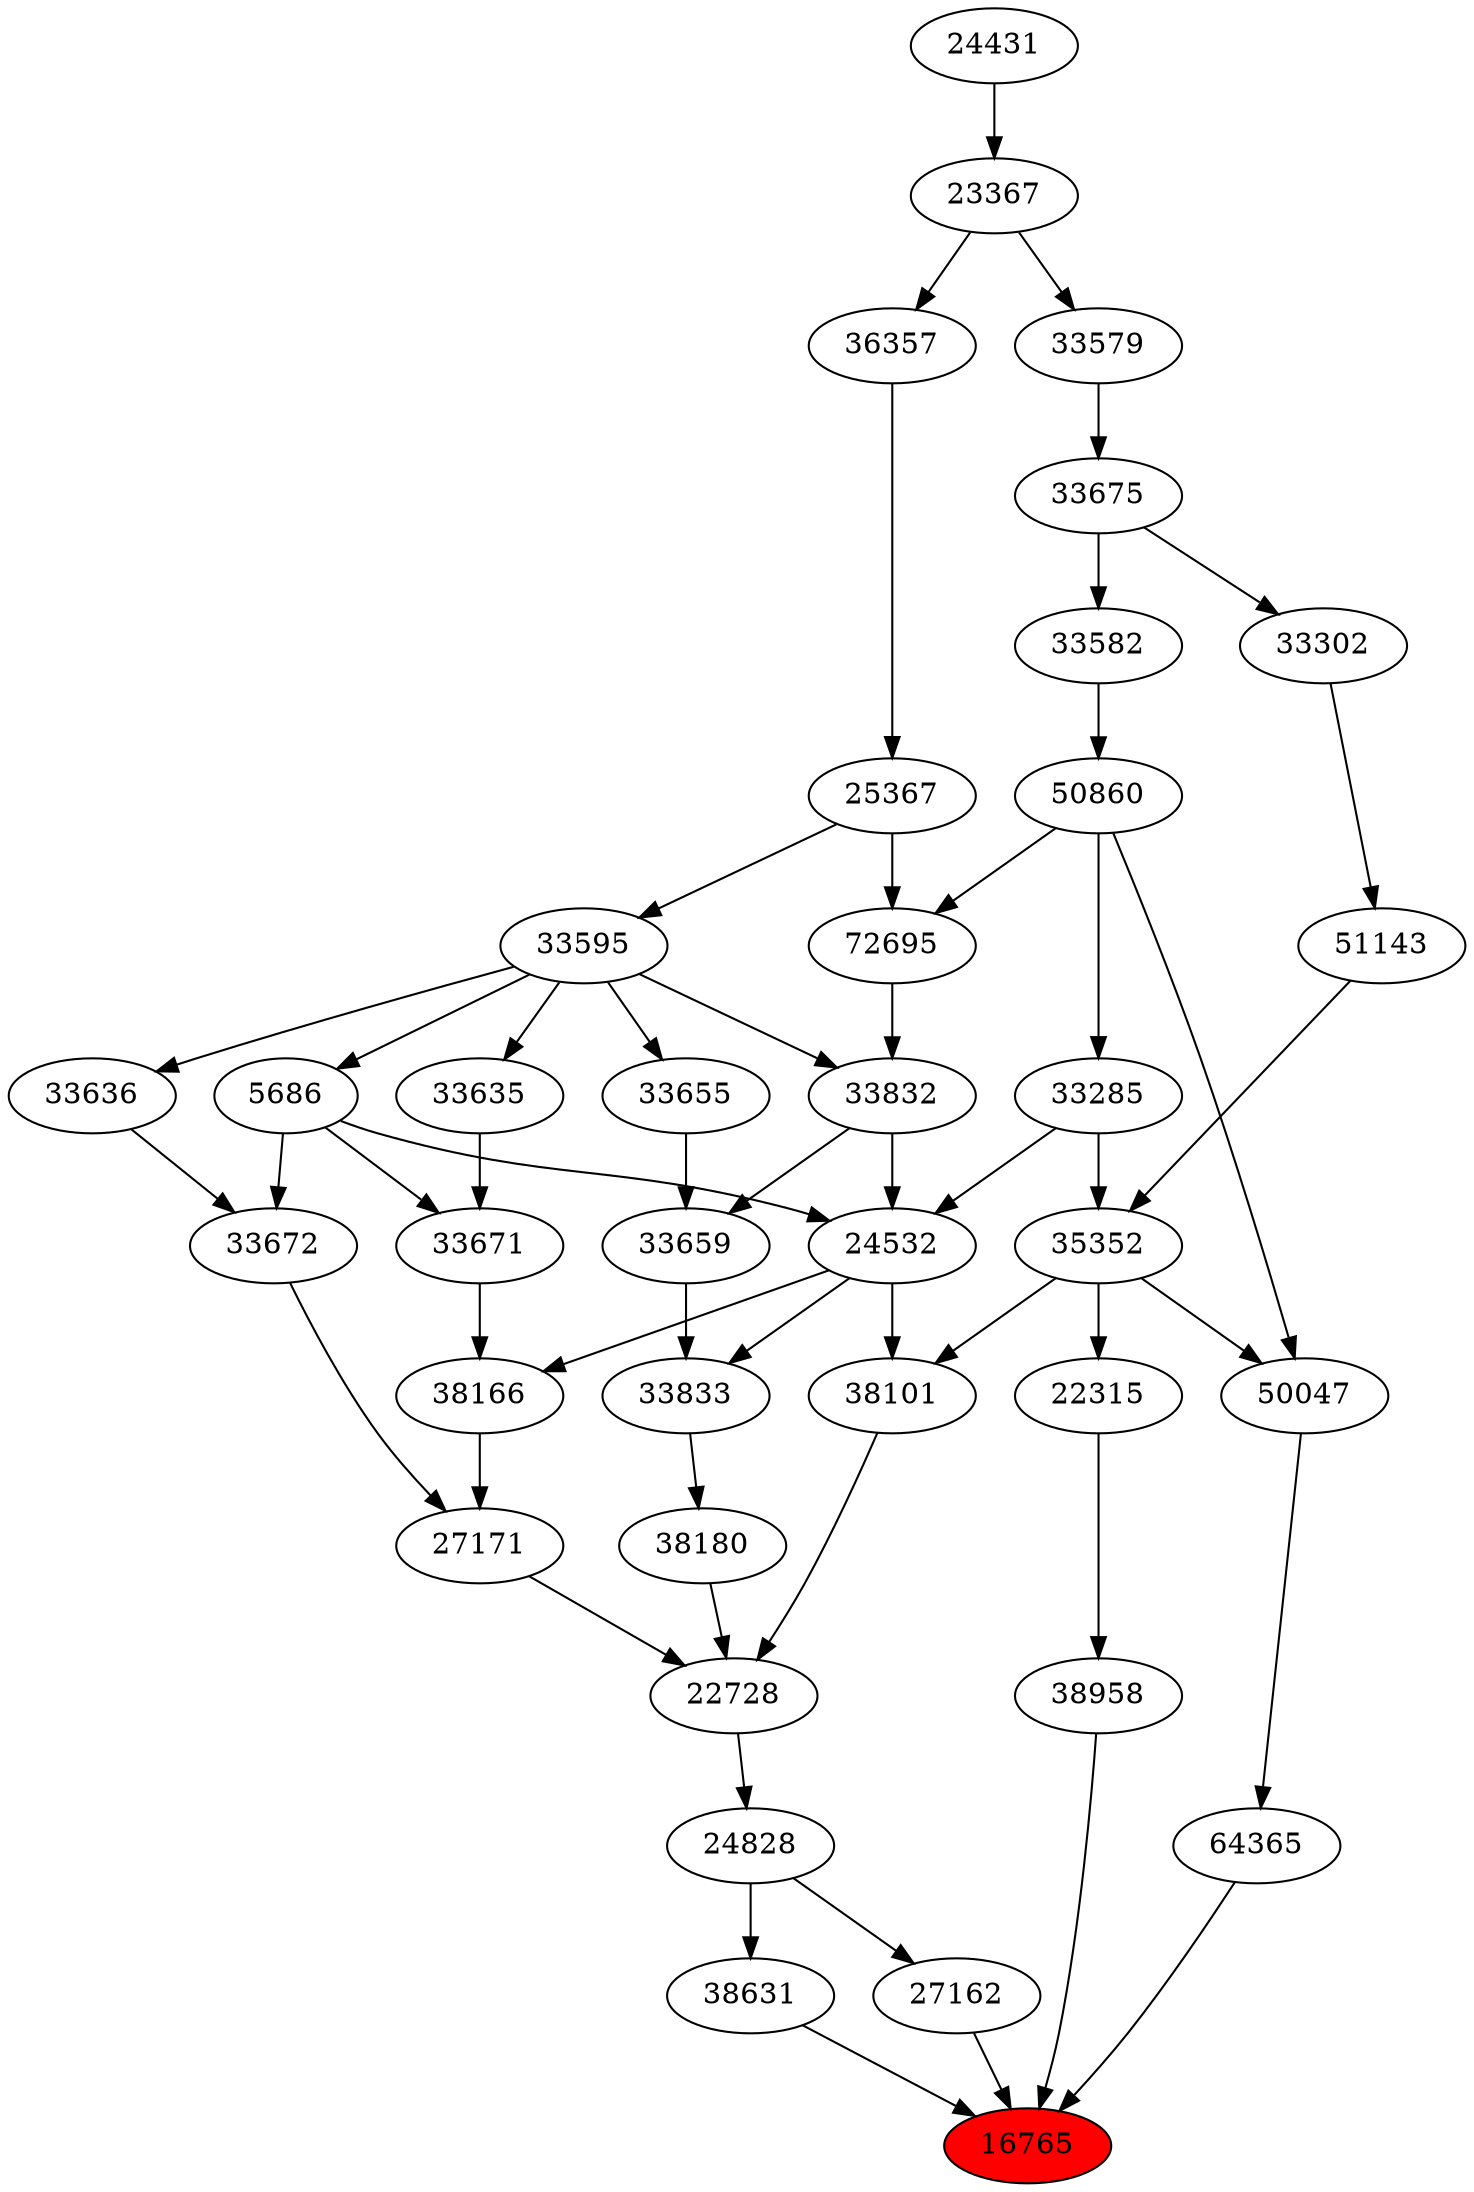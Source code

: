 strict digraph{ 
16765 [label="16765" fillcolor=red style=filled]
38631 -> 16765
38958 -> 16765
64365 -> 16765
27162 -> 16765
38631 [label="38631"]
24828 -> 38631
38958 [label="38958"]
22315 -> 38958
64365 [label="64365"]
50047 -> 64365
27162 [label="27162"]
24828 -> 27162
24828 [label="24828"]
22728 -> 24828
22315 [label="22315"]
35352 -> 22315
50047 [label="50047"]
35352 -> 50047
50860 -> 50047
22728 [label="22728"]
27171 -> 22728
38101 -> 22728
38180 -> 22728
35352 [label="35352"]
33285 -> 35352
51143 -> 35352
50860 [label="50860"]
33582 -> 50860
27171 [label="27171"]
33672 -> 27171
38166 -> 27171
38101 [label="38101"]
24532 -> 38101
35352 -> 38101
38180 [label="38180"]
33833 -> 38180
33285 [label="33285"]
50860 -> 33285
51143 [label="51143"]
33302 -> 51143
33582 [label="33582"]
33675 -> 33582
33672 [label="33672"]
33636 -> 33672
5686 -> 33672
38166 [label="38166"]
24532 -> 38166
33671 -> 38166
24532 [label="24532"]
33285 -> 24532
5686 -> 24532
33832 -> 24532
33833 [label="33833"]
33659 -> 33833
24532 -> 33833
33302 [label="33302"]
33675 -> 33302
33675 [label="33675"]
33579 -> 33675
33636 [label="33636"]
33595 -> 33636
5686 [label="5686"]
33595 -> 5686
33671 [label="33671"]
5686 -> 33671
33635 -> 33671
33832 [label="33832"]
72695 -> 33832
33595 -> 33832
33659 [label="33659"]
33655 -> 33659
33832 -> 33659
33579 [label="33579"]
23367 -> 33579
33595 [label="33595"]
25367 -> 33595
33635 [label="33635"]
33595 -> 33635
72695 [label="72695"]
50860 -> 72695
25367 -> 72695
33655 [label="33655"]
33595 -> 33655
23367 [label="23367"]
24431 -> 23367
25367 [label="25367"]
36357 -> 25367
24431 [label="24431"]
36357 [label="36357"]
23367 -> 36357
}